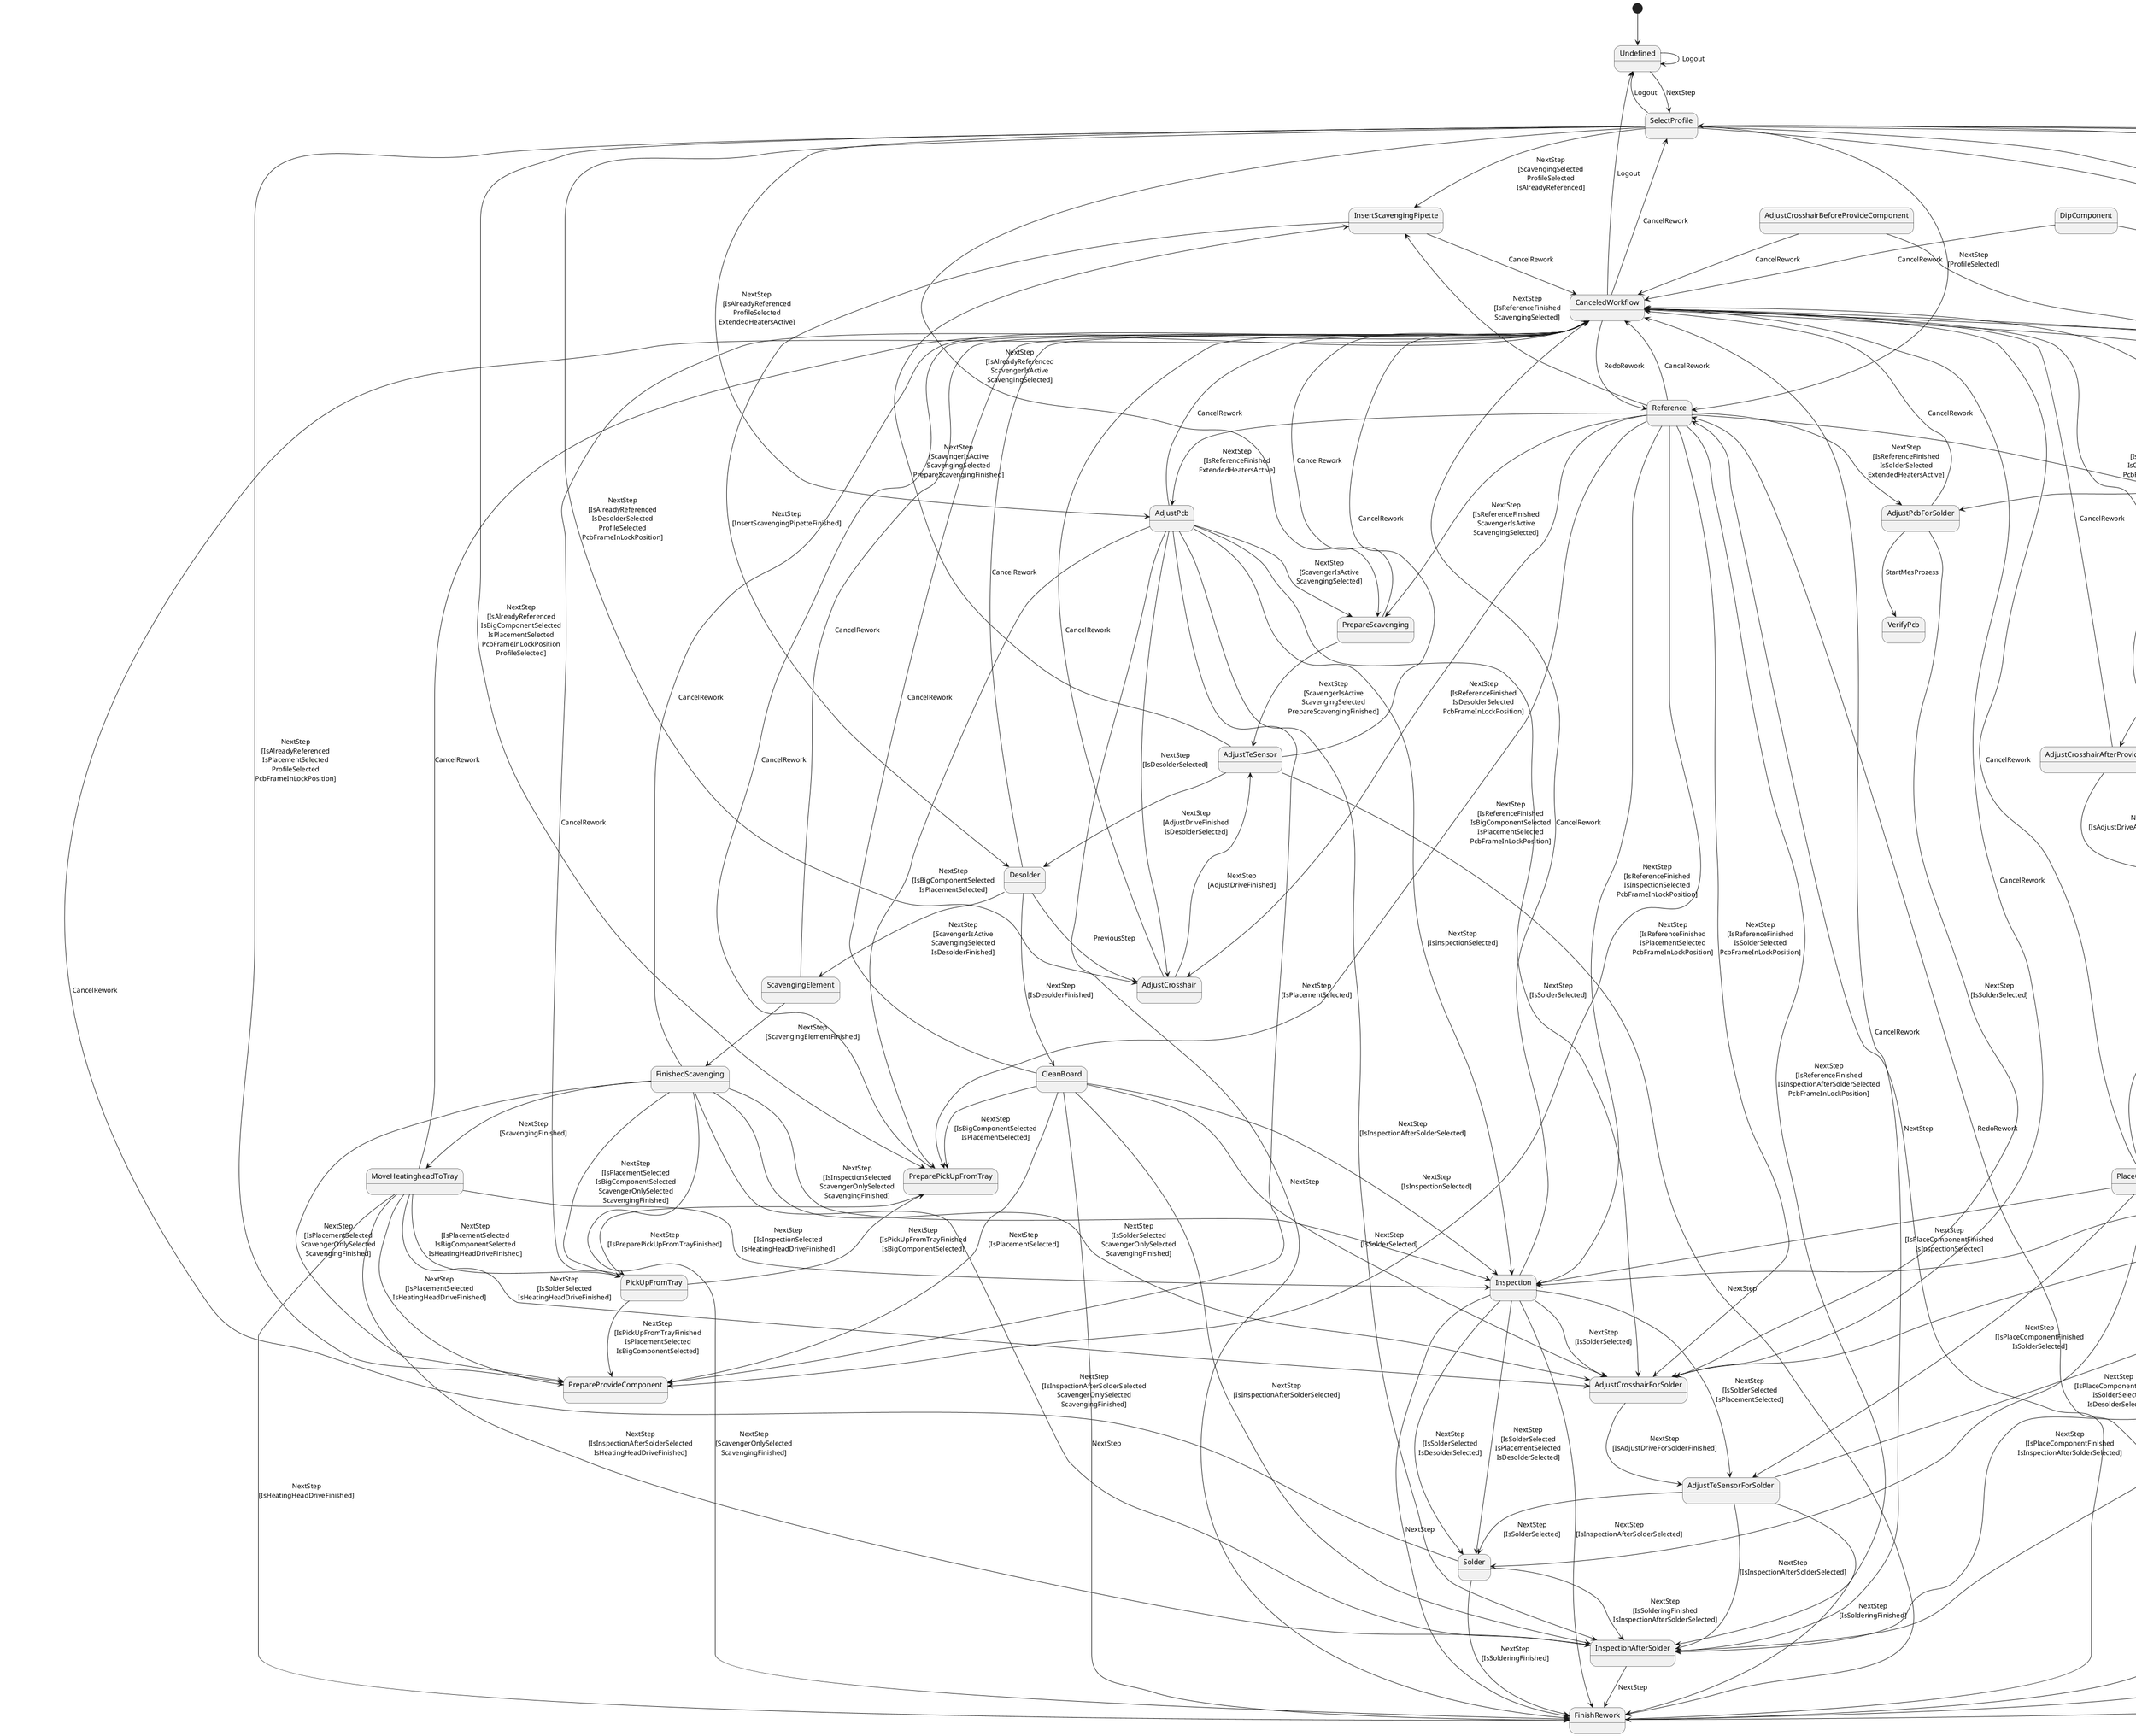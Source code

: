 @startuml
[*] --> Undefined

Undefined --> SelectProfile : NextStep
Undefined --> Undefined : Logout

SelectProfile --> Undefined : Logout
SelectProfile --> AdjustPcb : NextStep\n[IsAlreadyReferenced\nProfileSelected\nExtendedHeatersActive]
SelectProfile --> PrepareScavenging : NextStep\n[IsAlreadyReferenced\nScavengerIsActive\nScavengingSelected]
SelectProfile --> AdjustCrosshair : NextStep\n[IsAlreadyReferenced\nIsDesolderSelected\nProfileSelected\nPcbFrameInLockPosition]
SelectProfile --> PreparePickUpFromTray : NextStep\n[IsAlreadyReferenced\nIsBigComponentSelected\nIsPlacementSelected\nPcbFrameInLockPosition\nProfileSelected]
SelectProfile --> ProvideComponent : NextStep\n[IsAlreadyReferenced\nIsCyclicWorkflowMode\nPcbFrameInLockPosition]
SelectProfile --> PrepareProvideComponent : NextStep\n[IsAlreadyReferenced\nIsPlacementSelected\nProfileSelected\nPcbFrameInLockPosition]
SelectProfile --> Inspection : NextStep\n[IsAlreadyReferenced\nIsInspectionSelected\nProfileSelected\nPcbFrameInLockPosition]
SelectProfile --> AdjustPcbForSolder : NextStep\n[IsAlreadyReferenced\nIsSolderSelected\nProfileSelected\nExtendedHeatersActive]
SelectProfile --> AdjustCrosshairForSolder : NextStep\n[IsAlreadyReferenced\nIsSolderSelected\nProfileSelected\nPcbFrameInLockPosition]
SelectProfile --> InspectionAfterSolder : NextStep\n[IsAlreadyReferenced\nIsInspectionAfterSolderSelected\nProfileSelected\nPcbFrameInLockPosition]
SelectProfile --> Reference : NextStep\n[ProfileSelected]
SelectProfile --> InsertScavengingPipette : NextStep\n[ScavengingSelected\nProfileSelected\nIsAlreadyReferenced]

Reference --> ProvideComponent : NextStep\n[IsReferenceFinished\nIsCyclicWorkflowMode\nPcbFrameInLockPosition]
Reference --> AdjustPcb : NextStep\n[IsReferenceFinished\nExtendedHeatersActive]
Reference --> PrepareScavenging : NextStep\n[IsReferenceFinished\nScavengerIsActive\nScavengingSelected]
Reference --> AdjustCrosshair : NextStep\n[IsReferenceFinished\nIsDesolderSelected\nPcbFrameInLockPosition]
Reference --> PreparePickUpFromTray : NextStep\n[IsReferenceFinished\nIsBigComponentSelected\nIsPlacementSelected\nPcbFrameInLockPosition]
Reference --> PrepareProvideComponent : NextStep\n[IsReferenceFinished\nIsPlacementSelected\nPcbFrameInLockPosition]
Reference --> Inspection : NextStep\n[IsReferenceFinished\nIsInspectionSelected\nPcbFrameInLockPosition]
Reference --> AdjustPcbForSolder : NextStep\n[IsReferenceFinished\nIsSolderSelected\nExtendedHeatersActive]
Reference --> AdjustCrosshairForSolder : NextStep\n[IsReferenceFinished\nIsSolderSelected\nPcbFrameInLockPosition]
Reference --> InspectionAfterSolder : NextStep\n[IsReferenceFinished\nIsInspectionAfterSolderSelected\nPcbFrameInLockPosition]
Reference --> CanceledWorkflow : CancelRework
Reference --> InsertScavengingPipette : NextStep\n[IsReferenceFinished\nScavengingSelected]

AdjustPcb --> PrepareScavenging : NextStep\n[ScavengerIsActive\nScavengingSelected]
AdjustPcb --> AdjustCrosshair : NextStep\n[IsDesolderSelected]
AdjustPcb --> PreparePickUpFromTray : NextStep\n[IsBigComponentSelected\nIsPlacementSelected]
AdjustPcb --> PrepareProvideComponent : NextStep\n[IsPlacementSelected]
AdjustPcb --> Inspection : NextStep\n[IsInspectionSelected]
AdjustPcb --> AdjustCrosshairForSolder : NextStep\n[IsSolderSelected]
AdjustPcb --> InspectionAfterSolder : NextStep\n[IsInspectionAfterSolderSelected]
AdjustPcb --> FinishRework : NextStep
AdjustPcb --> CanceledWorkflow : CancelRework

AdjustCrosshair --> AdjustTeSensor : NextStep\n[AdjustDriveFinished]
AdjustCrosshair --> CanceledWorkflow : CancelRework

AdjustTeSensor --> InsertScavengingPipette : NextStep\n[ScavengerIsActive\nScavengingSelected\nPrepareScavengingFinished]
AdjustTeSensor --> Desolder : NextStep\n[AdjustDriveFinished\nIsDesolderSelected]
AdjustTeSensor --> FinishRework : NextStep
AdjustTeSensor --> CanceledWorkflow : CancelRework

InsertScavengingPipette --> Desolder : NextStep\n[InsertScavengingPipetteFinished]
InsertScavengingPipette --> CanceledWorkflow : CancelRework

Desolder --> ScavengingElement : NextStep\n[ScavengerIsActive\nScavengingSelected\nIsDesolderFinished]
Desolder --> CleanBoard : NextStep\n[IsDesolderFinished]
Desolder --> AdjustCrosshair : PreviousStep
Desolder --> CanceledWorkflow : CancelRework

ScavengingElement --> FinishedScavenging : NextStep\n[ScavengingElementFinished]
ScavengingElement --> CanceledWorkflow : CancelRework

FinishedScavenging --> PrepareProvideComponent : NextStep\n[IsPlacementSelected\nScavengerOnlySelected\nScavengingFinished]
FinishedScavenging --> PickUpFromTray : NextStep\n[IsPlacementSelected\nIsBigComponentSelected\nScavengerOnlySelected\nScavengingFinished]
FinishedScavenging --> Inspection : NextStep\n[IsInspectionSelected\nScavengerOnlySelected\nScavengingFinished]
FinishedScavenging --> AdjustCrosshairForSolder : NextStep\n[IsSolderSelected\nScavengerOnlySelected\nScavengingFinished]
FinishedScavenging --> InspectionAfterSolder : NextStep\n[IsInspectionAfterSolderSelected\nScavengerOnlySelected\nScavengingFinished]
FinishedScavenging --> FinishRework : NextStep\n[ScavengerOnlySelected\nScavengingFinished]
FinishedScavenging --> MoveHeatingheadToTray : NextStep\n[ScavengingFinished]
FinishedScavenging --> CanceledWorkflow : CancelRework

CleanBoard --> PreparePickUpFromTray : NextStep\n[IsBigComponentSelected\nIsPlacementSelected]
CleanBoard --> PrepareProvideComponent : NextStep\n[IsPlacementSelected]
CleanBoard --> Inspection : NextStep\n[IsInspectionSelected]
CleanBoard --> AdjustCrosshairForSolder : NextStep\n[IsSolderSelected]
CleanBoard --> InspectionAfterSolder : NextStep\n[IsInspectionAfterSolderSelected]
CleanBoard --> FinishRework : NextStep
CleanBoard --> CanceledWorkflow : CancelRework

PrepareScavenging --> AdjustTeSensor : NextStep\n[ScavengerIsActive\nScavengingSelected\nPrepareScavengingFinished]
PrepareScavenging --> CanceledWorkflow : CancelRework

ProvideComponent --> PinDetection : NextStep\n[IsProvideComponentFinished\nIsDipComponentSelected]
ProvideComponent --> PinDetection : NextStep\n[IsProvideComponentFinished]
ProvideComponent --> CanceledWorkflow : CancelRework

DipComponent --> PinDetection : NextStep\n[IsDipComponentFinished]
DipComponent --> CanceledWorkflow : CancelRework

PreparePickUpFromTray --> PickUpFromTray : NextStep\n[IsPreparePickUpFromTrayFinished]
PreparePickUpFromTray --> CanceledWorkflow : CancelRework

PickUpFromTray --> PrepareProvideComponent : NextStep\n[IsPickUpFromTrayFinished\nIsPlacementSelected\nIsBigComponentSelected]
PickUpFromTray --> PreparePickUpFromTray : NextStep\n[IsPickUpFromTrayFinished\nIsBigComponentSelected]
PickUpFromTray --> CanceledWorkflow : CancelRework

PinDetection --> FindBestMatch : NextStep\n[IsPinDetectionFinished\nIsDesolderSelected]
PinDetection --> FindBestMatch : NextStep\n[IsCyclicWorkflowMode]
PinDetection --> AdjustCrosshairAfterProvideComponent : NextStep\n[IsPinDetectionFinished]
PinDetection --> CanceledWorkflow : CancelRework

AdjustCrosshairBeforeProvideComponent --> FindBestMatch : NextStep\n[IsAdjustDriveBeforeProvideFinished]
AdjustCrosshairBeforeProvideComponent --> CanceledWorkflow : CancelRework

AdjustCrosshairAfterProvideComponent --> FindBestMatch : NextStep\n[IsAdjustDriveAfterProvideFinished]
AdjustCrosshairAfterProvideComponent --> CanceledWorkflow : CancelRework

FindBestMatch --> AdjustBestMatch : NextStep\n[IsFindBestMatchFinished]
FindBestMatch --> CanceledWorkflow : CancelRework

AdjustBestMatch --> PlaceComponent : NextStep\n[IsPinDetectionFinished]
AdjustBestMatch --> PlaceComponent : NextStep\n[IsAdjustDriveAfterProvideFinished]
AdjustBestMatch --> CanceledWorkflow : CancelRework

PlaceComponent --> ProvideComponent : NextStep\n[IsPlaceComponentFinished\nIsCyclicWorkflowMode]
PlaceComponent --> Inspection : NextStep\n[IsPlaceComponentFinished\nIsInspectionSelected]
PlaceComponent --> Solder : NextStep\n[IsPlaceComponentFinished\nIsSolderSelected\nIsDesolderSelected]
PlaceComponent --> AdjustTeSensorForSolder : NextStep\n[IsPlaceComponentFinished\nIsSolderSelected]
PlaceComponent --> InspectionAfterSolder : NextStep\n[IsPlaceComponentFinished\nIsInspectionAfterSolderSelected]
PlaceComponent --> FinishRework : NextStep\n[IsPlaceComponentFinished]
PlaceComponent --> CanceledWorkflow : CancelRework

Inspection --> Solder : NextStep\n[IsSolderSelected\nIsDesolderSelected]
Inspection --> AdjustTeSensorForSolder : NextStep\n[IsSolderSelected\nIsPlacementSelected]
Inspection --> Solder : NextStep\n[IsSolderSelected\nIsPlacementSelected\nIsDesolderSelected]
Inspection --> AdjustCrosshairForSolder : NextStep\n[IsSolderSelected]
Inspection --> FinishRework : NextStep\n[IsInspectionAfterSolderSelected]
Inspection --> FinishRework : NextStep
Inspection --> CanceledWorkflow : CancelRework

AdjustPcbForSolder --> AdjustCrosshairForSolder : NextStep\n[IsSolderSelected]
AdjustPcbForSolder --> CanceledWorkflow : CancelRework
AdjustPcbForSolder --> VerifyPcb : StartMesProzess

AdjustCrosshairForSolder --> AdjustTeSensorForSolder : NextStep\n[IsAdjustDriveForSolderFinished]
AdjustCrosshairForSolder --> CanceledWorkflow : CancelRework

AdjustTeSensorForSolder --> Solder : NextStep\n[IsSolderSelected]
AdjustTeSensorForSolder --> InspectionAfterSolder : NextStep\n[IsInspectionAfterSolderSelected]
AdjustTeSensorForSolder --> FinishRework : NextStep\n[IsSolderingFinished]
AdjustTeSensorForSolder --> CanceledWorkflow : CancelRework

Solder --> InspectionAfterSolder : NextStep\n[IsSolderingFinished\nIsInspectionAfterSolderSelected]
Solder --> FinishRework : NextStep\n[IsSolderingFinished]
Solder --> CanceledWorkflow : CancelRework

InspectionAfterSolder --> FinishRework : NextStep
InspectionAfterSolder --> CanceledWorkflow : CancelRework

MoveHeatingheadToTray --> PrepareProvideComponent : NextStep\n[IsPlacementSelected\nIsHeatingHeadDriveFinished]
MoveHeatingheadToTray --> PickUpFromTray : NextStep\n[IsPlacementSelected\nIsBigComponentSelected\nIsHeatingHeadDriveFinished]
MoveHeatingheadToTray --> Inspection : NextStep\n[IsInspectionSelected\nIsHeatingHeadDriveFinished]
MoveHeatingheadToTray --> AdjustCrosshairForSolder : NextStep\n[IsSolderSelected\nIsHeatingHeadDriveFinished]
MoveHeatingheadToTray --> InspectionAfterSolder : NextStep\n[IsInspectionAfterSolderSelected\nIsHeatingHeadDriveFinished]
MoveHeatingheadToTray --> FinishRework : NextStep\n[IsHeatingHeadDriveFinished]
MoveHeatingheadToTray --> CanceledWorkflow : CancelRework

FinishRework --> Reference : NextStep
FinishRework --> Reference : RedoRework
FinishRework --> SelectProfile : CancelRework

CanceledWorkflow --> Undefined : Logout
CanceledWorkflow --> Reference : RedoRework
CanceledWorkflow --> SelectProfile : CancelRework

@enduml